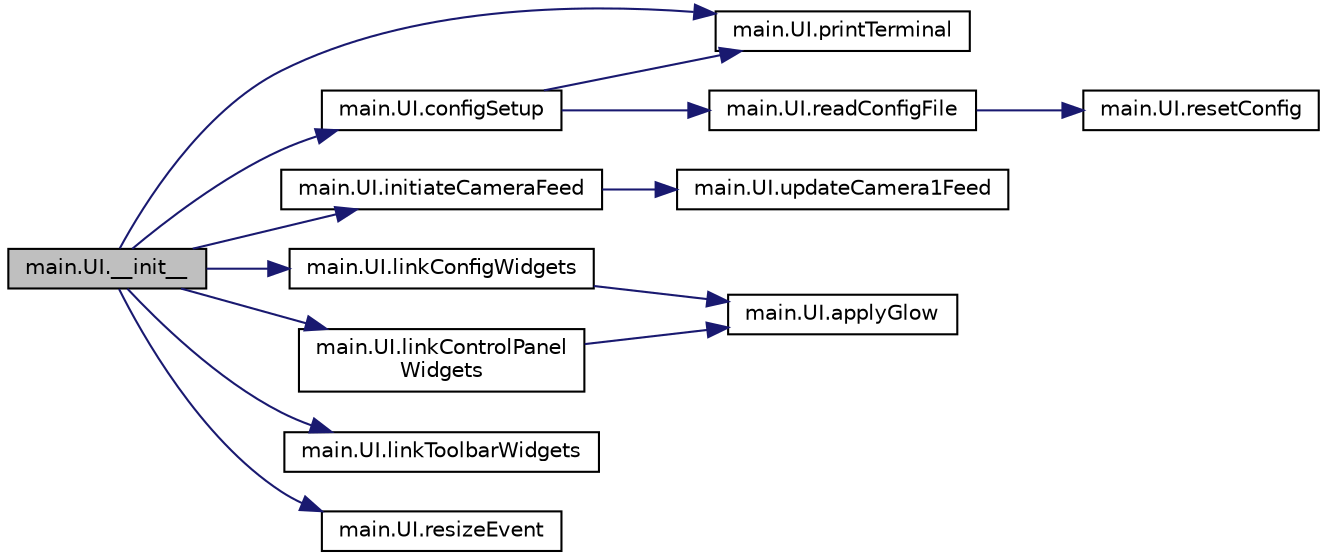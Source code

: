 digraph "main.UI.__init__"
{
 // LATEX_PDF_SIZE
  edge [fontname="Helvetica",fontsize="10",labelfontname="Helvetica",labelfontsize="10"];
  node [fontname="Helvetica",fontsize="10",shape=record];
  rankdir="LR";
  Node1 [label="main.UI.__init__",height=0.2,width=0.4,color="black", fillcolor="grey75", style="filled", fontcolor="black",tooltip=" "];
  Node1 -> Node2 [color="midnightblue",fontsize="10",style="solid",fontname="Helvetica"];
  Node2 [label="main.UI.configSetup",height=0.2,width=0.4,color="black", fillcolor="white", style="filled",URL="$classmain_1_1_u_i.html#add9307a7f11ba93aa6e7a074a5514a7a",tooltip="CONFIGURATION FILE FUNCTIONS ##."];
  Node2 -> Node3 [color="midnightblue",fontsize="10",style="solid",fontname="Helvetica"];
  Node3 [label="main.UI.printTerminal",height=0.2,width=0.4,color="black", fillcolor="white", style="filled",URL="$classmain_1_1_u_i.html#a2ed6351be3128a81b8a9469be6a690e1",tooltip=" "];
  Node2 -> Node4 [color="midnightblue",fontsize="10",style="solid",fontname="Helvetica"];
  Node4 [label="main.UI.readConfigFile",height=0.2,width=0.4,color="black", fillcolor="white", style="filled",URL="$classmain_1_1_u_i.html#a7a43094d189f573deac56fee1bf1aab0",tooltip=" "];
  Node4 -> Node5 [color="midnightblue",fontsize="10",style="solid",fontname="Helvetica"];
  Node5 [label="main.UI.resetConfig",height=0.2,width=0.4,color="black", fillcolor="white", style="filled",URL="$classmain_1_1_u_i.html#a6ac1bdef42efb345f1b6ecfda7ebbace",tooltip=" "];
  Node1 -> Node6 [color="midnightblue",fontsize="10",style="solid",fontname="Helvetica"];
  Node6 [label="main.UI.initiateCameraFeed",height=0.2,width=0.4,color="black", fillcolor="white", style="filled",URL="$classmain_1_1_u_i.html#a16e94903479e6aeb027ffda06eb4668e",tooltip="CAMERA FEED FUNCTIONS ###."];
  Node6 -> Node7 [color="midnightblue",fontsize="10",style="solid",fontname="Helvetica"];
  Node7 [label="main.UI.updateCamera1Feed",height=0.2,width=0.4,color="black", fillcolor="white", style="filled",URL="$classmain_1_1_u_i.html#a9c8058338101feba3ac37f114bea0cf9",tooltip=" "];
  Node1 -> Node8 [color="midnightblue",fontsize="10",style="solid",fontname="Helvetica"];
  Node8 [label="main.UI.linkConfigWidgets",height=0.2,width=0.4,color="black", fillcolor="white", style="filled",URL="$classmain_1_1_u_i.html#ab2fbdb605bc71c5e7fc26e79697b3bb1",tooltip=" "];
  Node8 -> Node9 [color="midnightblue",fontsize="10",style="solid",fontname="Helvetica"];
  Node9 [label="main.UI.applyGlow",height=0.2,width=0.4,color="black", fillcolor="white", style="filled",URL="$classmain_1_1_u_i.html#ab3aedd6d16f7ae28ad4a628a864374cd",tooltip="OTHER FUNCTIONS #####."];
  Node1 -> Node10 [color="midnightblue",fontsize="10",style="solid",fontname="Helvetica"];
  Node10 [label="main.UI.linkControlPanel\lWidgets",height=0.2,width=0.4,color="black", fillcolor="white", style="filled",URL="$classmain_1_1_u_i.html#a8933f6b028ca8b28e2d7cd6289b8e6fb",tooltip="GUI LINKING FUNCTIONS #####."];
  Node10 -> Node9 [color="midnightblue",fontsize="10",style="solid",fontname="Helvetica"];
  Node1 -> Node11 [color="midnightblue",fontsize="10",style="solid",fontname="Helvetica"];
  Node11 [label="main.UI.linkToolbarWidgets",height=0.2,width=0.4,color="black", fillcolor="white", style="filled",URL="$classmain_1_1_u_i.html#a1d81665f596706acf8f462008896d6d4",tooltip=" "];
  Node1 -> Node3 [color="midnightblue",fontsize="10",style="solid",fontname="Helvetica"];
  Node1 -> Node12 [color="midnightblue",fontsize="10",style="solid",fontname="Helvetica"];
  Node12 [label="main.UI.resizeEvent",height=0.2,width=0.4,color="black", fillcolor="white", style="filled",URL="$classmain_1_1_u_i.html#a3b2f9c62c2f3c690426e5f40b86d0554",tooltip=" "];
}
